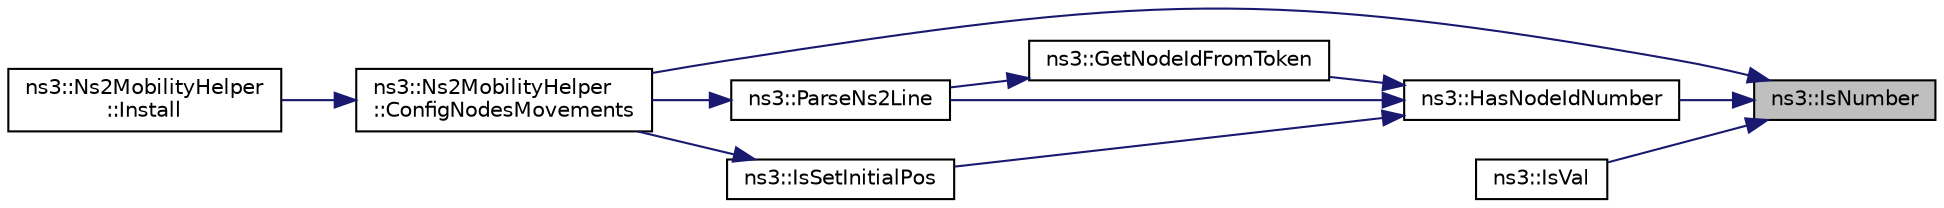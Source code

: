 digraph "ns3::IsNumber"
{
 // LATEX_PDF_SIZE
  edge [fontname="Helvetica",fontsize="10",labelfontname="Helvetica",labelfontsize="10"];
  node [fontname="Helvetica",fontsize="10",shape=record];
  rankdir="RL";
  Node1 [label="ns3::IsNumber",height=0.2,width=0.4,color="black", fillcolor="grey75", style="filled", fontcolor="black",tooltip="Checks if a string represents a number or it has others characters than digits an point."];
  Node1 -> Node2 [dir="back",color="midnightblue",fontsize="10",style="solid",fontname="Helvetica"];
  Node2 [label="ns3::Ns2MobilityHelper\l::ConfigNodesMovements",height=0.2,width=0.4,color="black", fillcolor="white", style="filled",URL="$classns3_1_1_ns2_mobility_helper.html#a189ca299c6b01d3e96f2e2dba7a341ec",tooltip="Parses ns-2 mobility file to create ns-3 mobility events."];
  Node2 -> Node3 [dir="back",color="midnightblue",fontsize="10",style="solid",fontname="Helvetica"];
  Node3 [label="ns3::Ns2MobilityHelper\l::Install",height=0.2,width=0.4,color="black", fillcolor="white", style="filled",URL="$classns3_1_1_ns2_mobility_helper.html#a14358db40f0d769c5912214f55bb7216",tooltip=" "];
  Node1 -> Node4 [dir="back",color="midnightblue",fontsize="10",style="solid",fontname="Helvetica"];
  Node4 [label="ns3::HasNodeIdNumber",height=0.2,width=0.4,color="black", fillcolor="white", style="filled",URL="$namespacens3.html#ab084126468fe3bcbceb172ac864e2722",tooltip="Checks if the value between brackets is a correct nodeId number."];
  Node4 -> Node5 [dir="back",color="midnightblue",fontsize="10",style="solid",fontname="Helvetica"];
  Node5 [label="ns3::GetNodeIdFromToken",height=0.2,width=0.4,color="black", fillcolor="white", style="filled",URL="$namespacens3.html#aabc7928f9303aef852da8fc60fdc6158",tooltip="Gets nodeId number in string format from the string like $node_(4)"];
  Node5 -> Node6 [dir="back",color="midnightblue",fontsize="10",style="solid",fontname="Helvetica"];
  Node6 [label="ns3::ParseNs2Line",height=0.2,width=0.4,color="black", fillcolor="white", style="filled",URL="$namespacens3.html#a675ca86d3b63bf614be1139b5bf1f2b3",tooltip="Parses a line of ns2 mobility."];
  Node6 -> Node2 [dir="back",color="midnightblue",fontsize="10",style="solid",fontname="Helvetica"];
  Node4 -> Node7 [dir="back",color="midnightblue",fontsize="10",style="solid",fontname="Helvetica"];
  Node7 [label="ns3::IsSetInitialPos",height=0.2,width=0.4,color="black", fillcolor="white", style="filled",URL="$namespacens3.html#a9857c35eef6abfd7464f64108e1bfd29",tooltip="Check if this corresponds to a line like this: $node_(0) set X_ 123."];
  Node7 -> Node2 [dir="back",color="midnightblue",fontsize="10",style="solid",fontname="Helvetica"];
  Node4 -> Node6 [dir="back",color="midnightblue",fontsize="10",style="solid",fontname="Helvetica"];
  Node1 -> Node8 [dir="back",color="midnightblue",fontsize="10",style="solid",fontname="Helvetica"];
  Node8 [label="ns3::IsVal",height=0.2,width=0.4,color="black", fillcolor="white", style="filled",URL="$namespacens3.html#add0aace81712f0739140817247c21757",tooltip="Check if s string represents a numeric value."];
}
